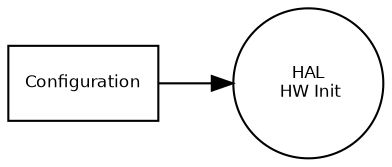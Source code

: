 digraph DFD_HALInit {

rankdir = LR

 node [
         fontname = "Bitstream Vera Sans"
         fontsize = 8
         shape = "record"
     ]

 edge [
         fontname = "Bitstream Vera Sans"
         fontsize = 8
         fontcolor = "Red"
     ]

hw_config [label="Configuration"]
halinit [label="HAL\n HW Init", shape="circle", fixedsize=true, width=1];

hw_config -> halinit;

}
